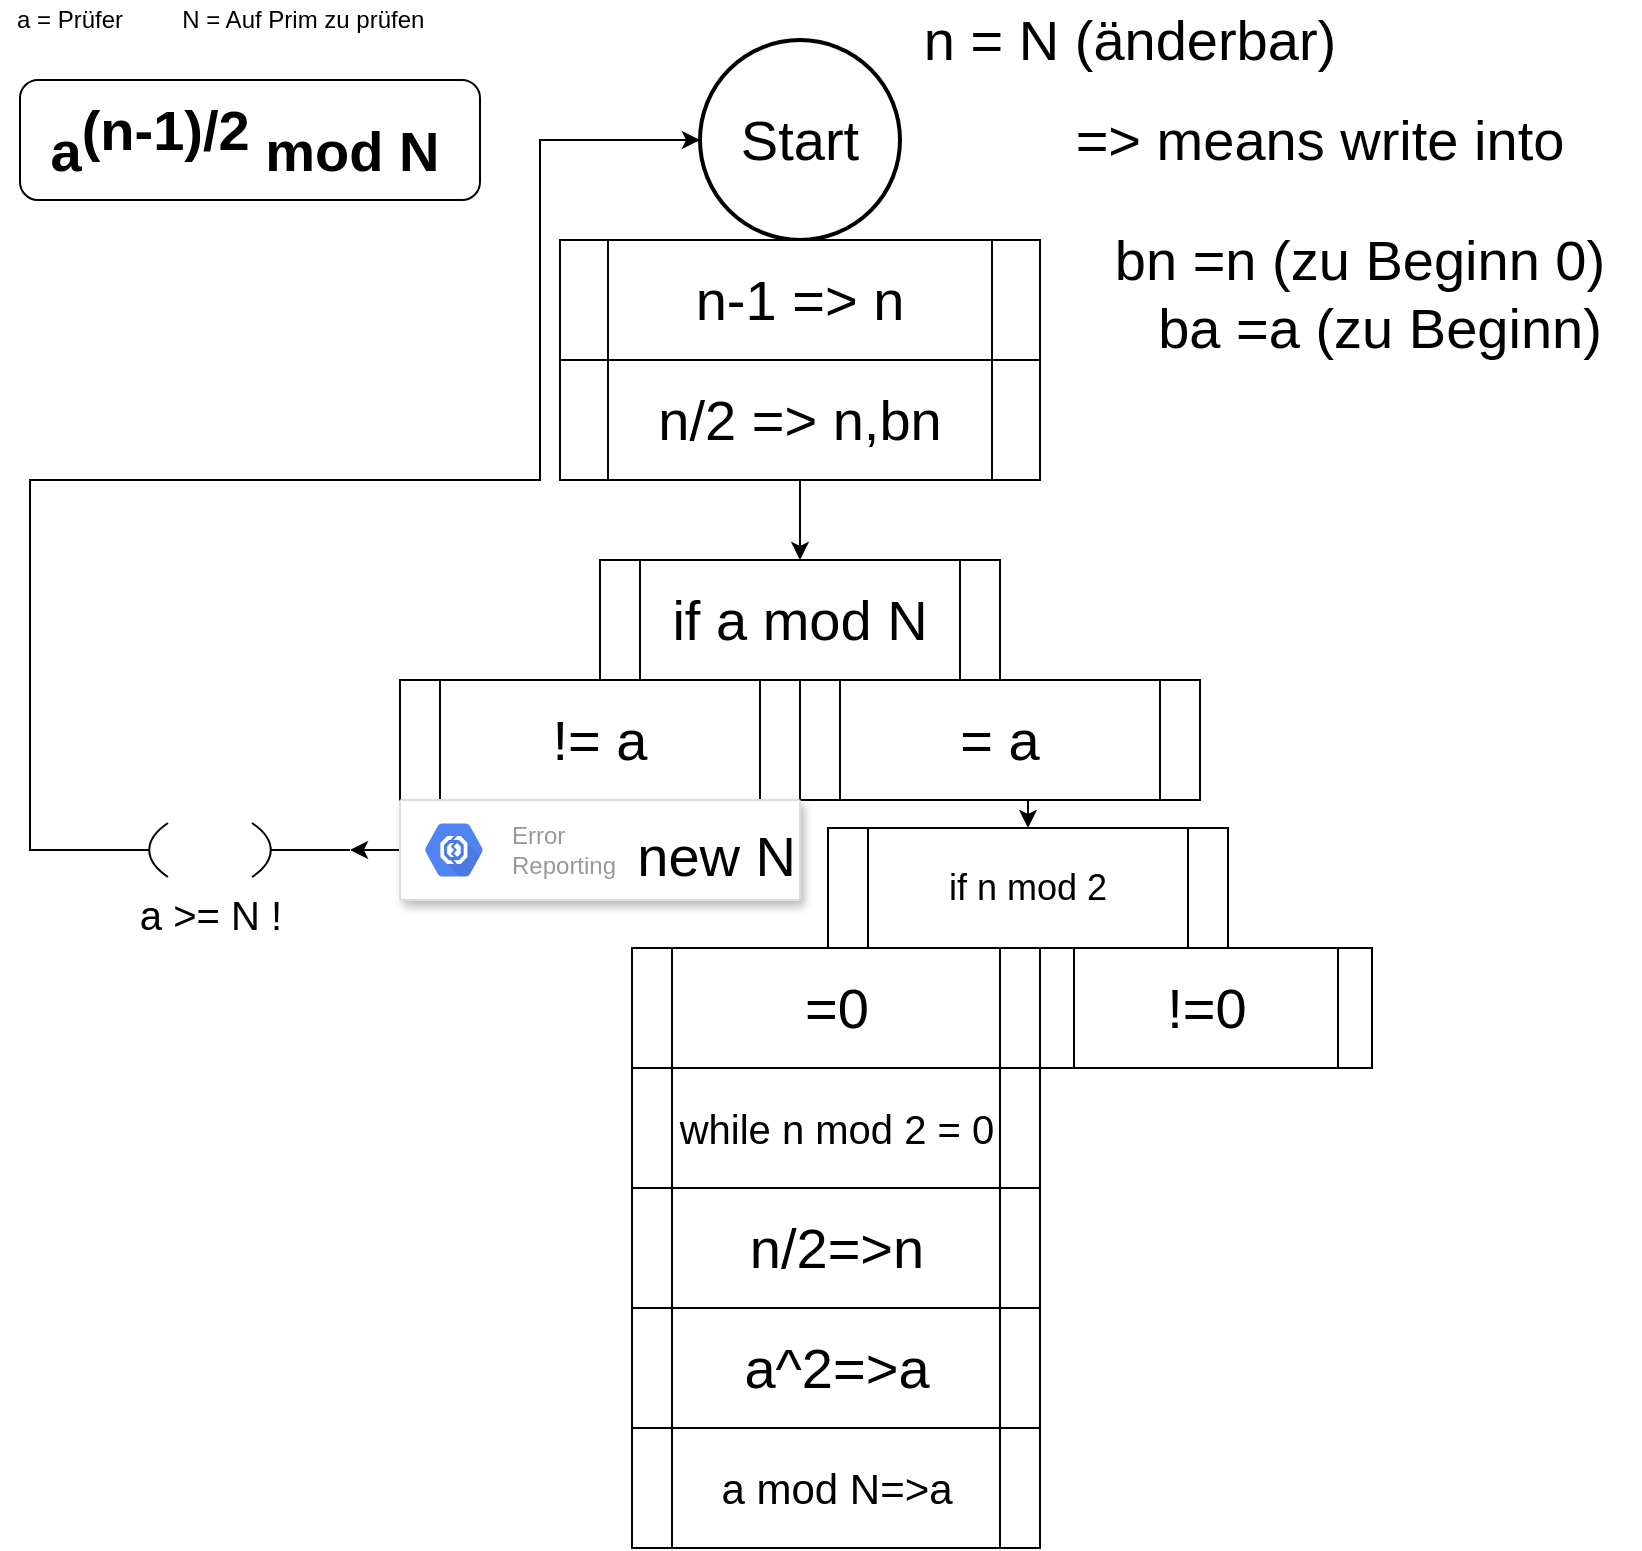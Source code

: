 <mxfile type="github" version="11.2.8" pages="1"><diagram id="zgwMHXzQ2P-QVubetHBE" name="Page-1"><mxGraphModel grid="1" shadow="0" math="0" pageHeight="1169" pageWidth="827" pageScale="1" page="1" fold="1" arrows="1" connect="1" tooltips="1" guides="1" gridSize="10" dy="746" dx="1408"><root><mxCell id="0"/><mxCell id="1" parent="0"/><mxCell id="0o_3q9o0OGSkOenmwoAs-1" value="a = Prüfer" parent="1" style="text;html=1;strokeColor=none;fillColor=none;align=center;verticalAlign=middle;whiteSpace=wrap;rounded=0;" vertex="1"><mxGeometry as="geometry" width="70" height="20"/></mxCell><mxCell id="0o_3q9o0OGSkOenmwoAs-4" value="&amp;nbsp;N = Auf Prim zu prüfen" parent="1" style="text;html=1;strokeColor=none;fillColor=none;align=center;verticalAlign=middle;whiteSpace=wrap;rounded=0;" vertex="1"><mxGeometry as="geometry" width="140" height="20" x="80"/></mxCell><mxCell id="0o_3q9o0OGSkOenmwoAs-5" value="" parent="1" style="rounded=1;whiteSpace=wrap;html=1;" vertex="1"><mxGeometry as="geometry" width="230" height="60" x="10" y="40"/></mxCell><mxCell id="0o_3q9o0OGSkOenmwoAs-6" value="a&lt;sup style=&quot;font-size: 28px&quot;&gt;(n-1)/2&lt;/sup&gt; mod N" parent="1" style="text;html=1;strokeColor=none;fillColor=none;align=center;verticalAlign=middle;whiteSpace=wrap;rounded=0;fontSize=28;fontStyle=1" vertex="1"><mxGeometry as="geometry" width="215" height="40" x="15" y="50"/></mxCell><mxCell id="0o_3q9o0OGSkOenmwoAs-7" value="Start" parent="1" style="strokeWidth=2;html=1;shape=mxgraph.flowchart.start_2;whiteSpace=wrap;fontSize=28;" vertex="1"><mxGeometry as="geometry" width="100" height="100" x="350" y="20"/></mxCell><mxCell id="0o_3q9o0OGSkOenmwoAs-17" value="n-1 =&amp;gt; n" parent="1" style="shape=process;whiteSpace=wrap;html=1;backgroundOutline=1;fontSize=28;" vertex="1"><mxGeometry as="geometry" width="240" height="60" x="280" y="120"/></mxCell><mxCell id="0o_3q9o0OGSkOenmwoAs-24" parent="1" style="edgeStyle=orthogonalEdgeStyle;rounded=0;orthogonalLoop=1;jettySize=auto;html=1;exitX=0.5;exitY=1;exitDx=0;exitDy=0;entryX=0.5;entryY=0;entryDx=0;entryDy=0;fontSize=28;" edge="1" source="0o_3q9o0OGSkOenmwoAs-19" target="0o_3q9o0OGSkOenmwoAs-22"><mxGeometry as="geometry" relative="1"/></mxCell><mxCell id="0o_3q9o0OGSkOenmwoAs-19" value="n/2 =&amp;gt; n,bn" parent="1" style="shape=process;whiteSpace=wrap;html=1;backgroundOutline=1;fontSize=28;" vertex="1"><mxGeometry as="geometry" width="240" height="60" x="280" y="180"/></mxCell><mxCell id="0o_3q9o0OGSkOenmwoAs-20" value="n = N (änderbar)" parent="1" style="text;html=1;strokeColor=none;fillColor=none;align=center;verticalAlign=middle;whiteSpace=wrap;rounded=0;fontSize=28;" vertex="1"><mxGeometry as="geometry" width="210" height="20" x="460" y="10"/></mxCell><mxCell id="0o_3q9o0OGSkOenmwoAs-22" value="if a mod N" parent="1" style="shape=process;whiteSpace=wrap;html=1;backgroundOutline=1;fontSize=28;" vertex="1"><mxGeometry as="geometry" width="200" height="60" x="300" y="280"/></mxCell><mxCell id="0o_3q9o0OGSkOenmwoAs-25" value="!= a" parent="1" style="shape=process;whiteSpace=wrap;html=1;backgroundOutline=1;fontSize=28;" vertex="1"><mxGeometry as="geometry" width="200" height="60" x="200" y="340"/></mxCell><mxCell id="OPWYqZOCJRMHsNp4jRga-1" parent="1" style="edgeStyle=orthogonalEdgeStyle;rounded=0;orthogonalLoop=1;jettySize=auto;html=1;exitX=0.5;exitY=1;exitDx=0;exitDy=0;entryX=0.5;entryY=0;entryDx=0;entryDy=0;" edge="1" source="0o_3q9o0OGSkOenmwoAs-27" target="0o_3q9o0OGSkOenmwoAs-37"><mxGeometry as="geometry" relative="1"/></mxCell><mxCell id="0o_3q9o0OGSkOenmwoAs-27" value="= a" parent="1" style="shape=process;whiteSpace=wrap;html=1;backgroundOutline=1;fontSize=28;" vertex="1"><mxGeometry as="geometry" width="200" height="60" x="400" y="340"/></mxCell><mxCell id="OPWYqZOCJRMHsNp4jRga-7" parent="1" style="edgeStyle=orthogonalEdgeStyle;rounded=0;orthogonalLoop=1;jettySize=auto;html=1;exitX=0;exitY=0.5;exitDx=0;exitDy=0;entryX=1;entryY=0.5;entryDx=0;entryDy=0;entryPerimeter=0;fontSize=20;" edge="1" source="0o_3q9o0OGSkOenmwoAs-28" target="OPWYqZOCJRMHsNp4jRga-3"><mxGeometry as="geometry" relative="1"/></mxCell><mxCell id="0o_3q9o0OGSkOenmwoAs-28" value="new N" parent="1" style="strokeColor=#dddddd;fillColor=#ffffff;shadow=1;strokeWidth=1;rounded=1;absoluteArcSize=1;arcSize=2;fontSize=28;align=right;" vertex="1"><mxGeometry as="geometry" width="200" height="50" x="200" y="400"/></mxCell><mxCell id="0o_3q9o0OGSkOenmwoAs-29" value="Error&#10;Reporting" parent="0o_3q9o0OGSkOenmwoAs-28" style="dashed=0;connectable=0;html=1;fillColor=#5184F3;strokeColor=none;shape=mxgraph.gcp2.hexIcon;prIcon=error_reporting;part=1;labelPosition=right;verticalLabelPosition=middle;align=left;verticalAlign=middle;spacingLeft=5;fontColor=#999999;fontSize=12;" vertex="1"><mxGeometry as="geometry" width="44" height="39" y="0.5" relative="1"><mxPoint as="offset" x="5" y="-19.5"/></mxGeometry></mxCell><mxCell id="0o_3q9o0OGSkOenmwoAs-36" value="=&amp;gt; means write into" parent="1" style="text;html=1;strokeColor=none;fillColor=none;align=center;verticalAlign=middle;whiteSpace=wrap;rounded=0;fontSize=28;" vertex="1"><mxGeometry as="geometry" width="260" height="20" x="530" y="60"/></mxCell><mxCell id="0o_3q9o0OGSkOenmwoAs-37" value="&lt;div align=&quot;center&quot; style=&quot;font-size: 18px&quot;&gt;if n mod 2&lt;/div&gt;" parent="1" style="shape=process;whiteSpace=wrap;html=1;backgroundOutline=1;fontSize=28;align=center;" vertex="1"><mxGeometry as="geometry" width="200" height="60" x="414" y="414"/></mxCell><mxCell id="0o_3q9o0OGSkOenmwoAs-38" value="bn =n (zu Beginn 0)" parent="1" style="text;html=1;strokeColor=none;fillColor=none;align=center;verticalAlign=middle;whiteSpace=wrap;rounded=0;fontSize=28;" vertex="1"><mxGeometry as="geometry" width="260" height="20" x="550" y="120"/></mxCell><mxCell id="0o_3q9o0OGSkOenmwoAs-39" value="&lt;div align=&quot;center&quot;&gt;=0&lt;/div&gt;" parent="1" style="shape=process;whiteSpace=wrap;html=1;backgroundOutline=1;fontSize=28;align=center;" vertex="1"><mxGeometry as="geometry" width="204" height="60" x="316" y="474"/></mxCell><mxCell id="0o_3q9o0OGSkOenmwoAs-40" value="&lt;div align=&quot;center&quot;&gt;!=0&lt;/div&gt;" parent="1" style="shape=process;whiteSpace=wrap;html=1;backgroundOutline=1;fontSize=28;align=center;" vertex="1"><mxGeometry as="geometry" width="166" height="60" x="520" y="474"/></mxCell><mxCell id="0o_3q9o0OGSkOenmwoAs-41" value="&lt;div align=&quot;center&quot;&gt;n/2=&amp;gt;n&lt;/div&gt;" parent="1" style="shape=process;whiteSpace=wrap;html=1;backgroundOutline=1;fontSize=28;align=center;" vertex="1"><mxGeometry as="geometry" width="204" height="60" x="316" y="594"/></mxCell><mxCell id="0o_3q9o0OGSkOenmwoAs-42" value="&lt;div align=&quot;center&quot;&gt;a^2=&amp;gt;a&lt;/div&gt;" parent="1" style="shape=process;whiteSpace=wrap;html=1;backgroundOutline=1;fontSize=28;align=center;" vertex="1"><mxGeometry as="geometry" width="204" height="60" x="316" y="654"/></mxCell><mxCell id="0o_3q9o0OGSkOenmwoAs-43" value="ba =a (zu Beginn)" parent="1" style="text;html=1;strokeColor=none;fillColor=none;align=center;verticalAlign=middle;whiteSpace=wrap;rounded=0;fontSize=28;" vertex="1"><mxGeometry as="geometry" width="260" height="20" x="560" y="154"/></mxCell><mxCell id="0o_3q9o0OGSkOenmwoAs-44" value="&lt;div align=&quot;center&quot; style=&quot;font-size: 21px&quot;&gt;a mod N=&amp;gt;a&lt;/div&gt;" parent="1" style="shape=process;whiteSpace=wrap;html=1;backgroundOutline=1;fontSize=21;align=center;" vertex="1"><mxGeometry as="geometry" width="204" height="60" x="316" y="714"/></mxCell><mxCell id="OPWYqZOCJRMHsNp4jRga-2" value="while n mod 2 = 0" parent="1" style="shape=process;whiteSpace=wrap;html=1;backgroundOutline=1;fontSize=20;" vertex="1"><mxGeometry as="geometry" width="204" height="60" x="316" y="534"/></mxCell><mxCell id="OPWYqZOCJRMHsNp4jRga-8" parent="1" style="edgeStyle=orthogonalEdgeStyle;rounded=0;orthogonalLoop=1;jettySize=auto;html=1;exitX=0;exitY=0.5;exitDx=0;exitDy=0;exitPerimeter=0;entryX=0;entryY=0.5;entryDx=0;entryDy=0;entryPerimeter=0;fontSize=20;" edge="1" source="OPWYqZOCJRMHsNp4jRga-3" target="0o_3q9o0OGSkOenmwoAs-7"><mxGeometry as="geometry" relative="1"><Array as="points"><mxPoint x="15" y="425"/><mxPoint x="15" y="240"/><mxPoint x="270" y="240"/><mxPoint x="270" y="70"/></Array></mxGeometry></mxCell><mxCell id="OPWYqZOCJRMHsNp4jRga-3" value="a &amp;gt;= N !" parent="1" style="pointerEvents=1;verticalLabelPosition=bottom;shadow=0;dashed=0;align=center;fillColor=#ffffff;html=1;verticalAlign=top;strokeWidth=1;shape=mxgraph.electrical.plc_ladder.output_1;fontSize=20;" vertex="1"><mxGeometry as="geometry" width="140" height="27" x="35" y="411.5"/></mxCell></root></mxGraphModel></diagram></mxfile>